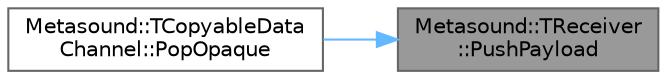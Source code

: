 digraph "Metasound::TReceiver::PushPayload"
{
 // INTERACTIVE_SVG=YES
 // LATEX_PDF_SIZE
  bgcolor="transparent";
  edge [fontname=Helvetica,fontsize=10,labelfontname=Helvetica,labelfontsize=10];
  node [fontname=Helvetica,fontsize=10,shape=box,height=0.2,width=0.4];
  rankdir="RL";
  Node1 [id="Node000001",label="Metasound::TReceiver\l::PushPayload",height=0.2,width=0.4,color="gray40", fillcolor="grey60", style="filled", fontcolor="black",tooltip=" "];
  Node1 -> Node2 [id="edge1_Node000001_Node000002",dir="back",color="steelblue1",style="solid",tooltip=" "];
  Node2 [id="Node000002",label="Metasound::TCopyableData\lChannel::PopOpaque",height=0.2,width=0.4,color="grey40", fillcolor="white", style="filled",URL="$d1/d88/classMetasound_1_1TCopyableDataChannel.html#a14e1e7e77fe487a843d7d555a442b9f7",tooltip=" "];
}

